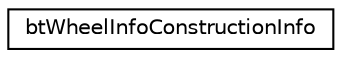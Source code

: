 digraph "Graphical Class Hierarchy"
{
  edge [fontname="Helvetica",fontsize="10",labelfontname="Helvetica",labelfontsize="10"];
  node [fontname="Helvetica",fontsize="10",shape=record];
  rankdir="LR";
  Node1 [label="btWheelInfoConstructionInfo",height=0.2,width=0.4,color="black", fillcolor="white", style="filled",URL="$structbt_wheel_info_construction_info.html"];
}
